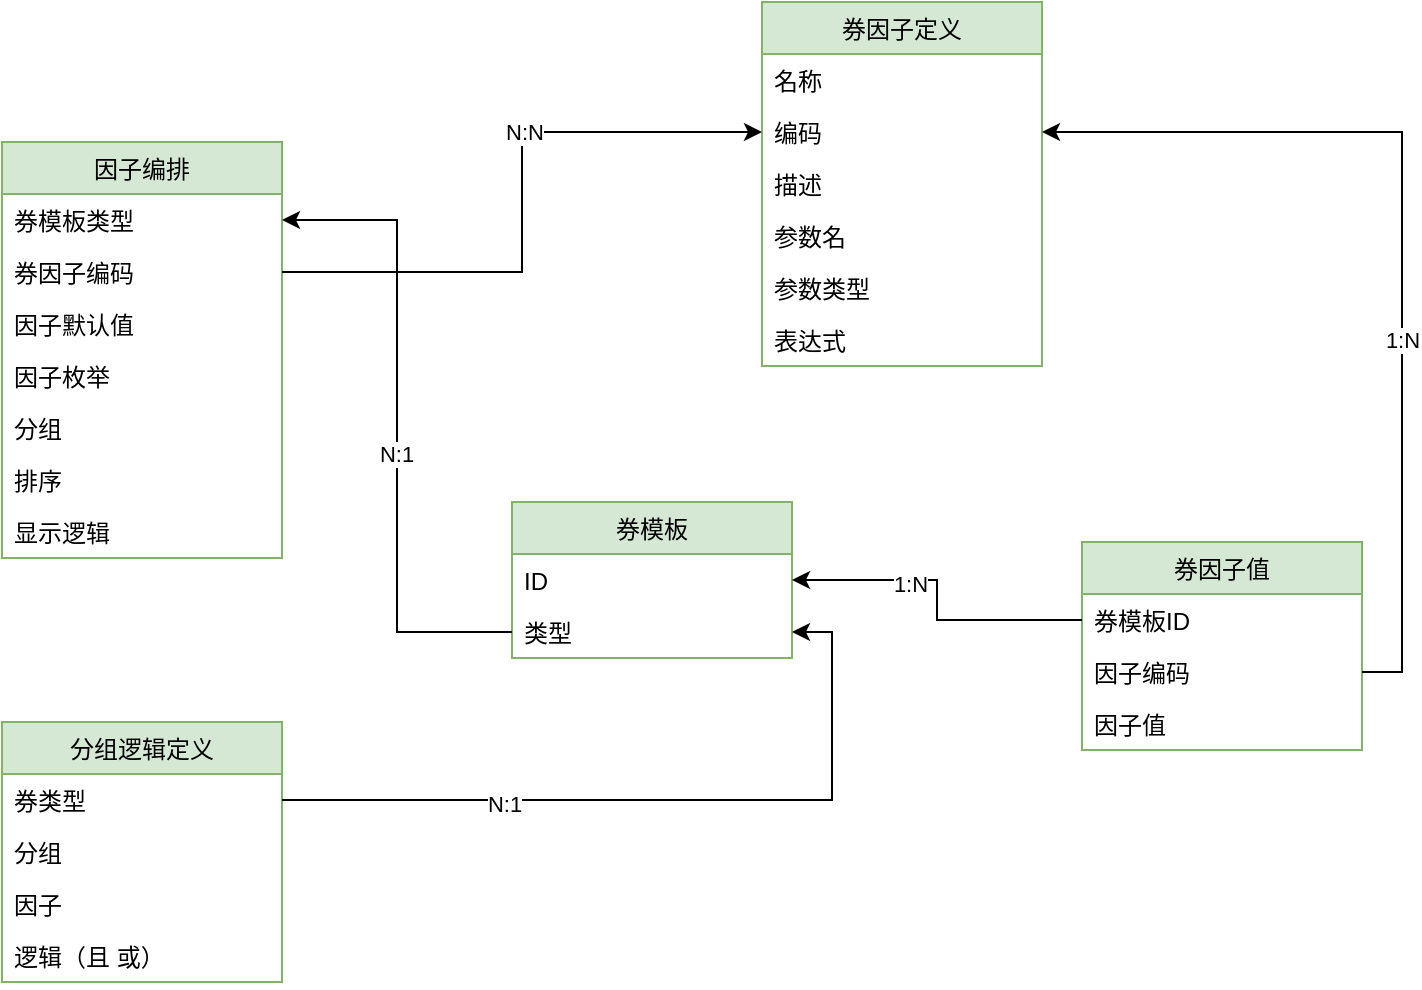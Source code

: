 <mxfile version="20.5.3" type="github" pages="2">
  <diagram name="Page-1" id="c4acf3e9-155e-7222-9cf6-157b1a14988f">
    <mxGraphModel dx="1162" dy="741" grid="1" gridSize="10" guides="1" tooltips="1" connect="1" arrows="1" fold="1" page="1" pageScale="1" pageWidth="850" pageHeight="1100" background="none" math="0" shadow="0">
      <root>
        <mxCell id="0" />
        <mxCell id="1" parent="0" />
        <mxCell id="bZ64_mqobVCIQrii98zg-1" value="券因子定义" style="swimlane;fontStyle=0;childLayout=stackLayout;horizontal=1;startSize=26;fillColor=#d5e8d4;horizontalStack=0;resizeParent=1;resizeParentMax=0;resizeLast=0;collapsible=1;marginBottom=0;strokeColor=#82b366;" parent="1" vertex="1">
          <mxGeometry x="480" y="60" width="140" height="182" as="geometry" />
        </mxCell>
        <mxCell id="bZ64_mqobVCIQrii98zg-2" value="名称" style="text;strokeColor=none;fillColor=none;align=left;verticalAlign=top;spacingLeft=4;spacingRight=4;overflow=hidden;rotatable=0;points=[[0,0.5],[1,0.5]];portConstraint=eastwest;" parent="bZ64_mqobVCIQrii98zg-1" vertex="1">
          <mxGeometry y="26" width="140" height="26" as="geometry" />
        </mxCell>
        <mxCell id="bZ64_mqobVCIQrii98zg-3" value="编码" style="text;strokeColor=none;fillColor=none;align=left;verticalAlign=top;spacingLeft=4;spacingRight=4;overflow=hidden;rotatable=0;points=[[0,0.5],[1,0.5]];portConstraint=eastwest;" parent="bZ64_mqobVCIQrii98zg-1" vertex="1">
          <mxGeometry y="52" width="140" height="26" as="geometry" />
        </mxCell>
        <mxCell id="bZ64_mqobVCIQrii98zg-4" value="描述" style="text;strokeColor=none;fillColor=none;align=left;verticalAlign=top;spacingLeft=4;spacingRight=4;overflow=hidden;rotatable=0;points=[[0,0.5],[1,0.5]];portConstraint=eastwest;" parent="bZ64_mqobVCIQrii98zg-1" vertex="1">
          <mxGeometry y="78" width="140" height="26" as="geometry" />
        </mxCell>
        <mxCell id="aMZ7tA3D_zaWcJ_Pll3q-7" value="参数名" style="text;strokeColor=none;fillColor=none;align=left;verticalAlign=top;spacingLeft=4;spacingRight=4;overflow=hidden;rotatable=0;points=[[0,0.5],[1,0.5]];portConstraint=eastwest;" parent="bZ64_mqobVCIQrii98zg-1" vertex="1">
          <mxGeometry y="104" width="140" height="26" as="geometry" />
        </mxCell>
        <mxCell id="bjPSY8YStw4e1coNr-md-1" value="参数类型" style="text;strokeColor=none;fillColor=none;align=left;verticalAlign=top;spacingLeft=4;spacingRight=4;overflow=hidden;rotatable=0;points=[[0,0.5],[1,0.5]];portConstraint=eastwest;" parent="bZ64_mqobVCIQrii98zg-1" vertex="1">
          <mxGeometry y="130" width="140" height="26" as="geometry" />
        </mxCell>
        <mxCell id="bjPSY8YStw4e1coNr-md-4" value="表达式" style="text;strokeColor=none;fillColor=none;align=left;verticalAlign=top;spacingLeft=4;spacingRight=4;overflow=hidden;rotatable=0;points=[[0,0.5],[1,0.5]];portConstraint=eastwest;" parent="bZ64_mqobVCIQrii98zg-1" vertex="1">
          <mxGeometry y="156" width="140" height="26" as="geometry" />
        </mxCell>
        <mxCell id="bZ64_mqobVCIQrii98zg-5" value="券因子值" style="swimlane;fontStyle=0;childLayout=stackLayout;horizontal=1;startSize=26;fillColor=#d5e8d4;horizontalStack=0;resizeParent=1;resizeParentMax=0;resizeLast=0;collapsible=1;marginBottom=0;strokeColor=#82b366;" parent="1" vertex="1">
          <mxGeometry x="640" y="330" width="140" height="104" as="geometry">
            <mxRectangle x="410" y="220" width="100" height="30" as="alternateBounds" />
          </mxGeometry>
        </mxCell>
        <mxCell id="tfIoRAXGO3GtzQz_hJv9-1" value="券模板ID" style="text;strokeColor=none;fillColor=none;align=left;verticalAlign=top;spacingLeft=4;spacingRight=4;overflow=hidden;rotatable=0;points=[[0,0.5],[1,0.5]];portConstraint=eastwest;" parent="bZ64_mqobVCIQrii98zg-5" vertex="1">
          <mxGeometry y="26" width="140" height="26" as="geometry" />
        </mxCell>
        <mxCell id="bZ64_mqobVCIQrii98zg-6" value="因子编码" style="text;strokeColor=none;fillColor=none;align=left;verticalAlign=top;spacingLeft=4;spacingRight=4;overflow=hidden;rotatable=0;points=[[0,0.5],[1,0.5]];portConstraint=eastwest;" parent="bZ64_mqobVCIQrii98zg-5" vertex="1">
          <mxGeometry y="52" width="140" height="26" as="geometry" />
        </mxCell>
        <mxCell id="bZ64_mqobVCIQrii98zg-7" value="因子值" style="text;strokeColor=none;fillColor=none;align=left;verticalAlign=top;spacingLeft=4;spacingRight=4;overflow=hidden;rotatable=0;points=[[0,0.5],[1,0.5]];portConstraint=eastwest;" parent="bZ64_mqobVCIQrii98zg-5" vertex="1">
          <mxGeometry y="78" width="140" height="26" as="geometry" />
        </mxCell>
        <mxCell id="bZ64_mqobVCIQrii98zg-11" style="edgeStyle=orthogonalEdgeStyle;rounded=0;orthogonalLoop=1;jettySize=auto;html=1;exitX=1;exitY=0.5;exitDx=0;exitDy=0;" parent="1" source="bZ64_mqobVCIQrii98zg-6" target="bZ64_mqobVCIQrii98zg-3" edge="1">
          <mxGeometry relative="1" as="geometry" />
        </mxCell>
        <mxCell id="bZ64_mqobVCIQrii98zg-16" value="1:N" style="edgeLabel;html=1;align=center;verticalAlign=middle;resizable=0;points=[];" parent="bZ64_mqobVCIQrii98zg-11" vertex="1" connectable="0">
          <mxGeometry x="0.264" y="2" relative="1" as="geometry">
            <mxPoint x="7" y="102" as="offset" />
          </mxGeometry>
        </mxCell>
        <mxCell id="bZ64_mqobVCIQrii98zg-21" value="券模板" style="swimlane;fontStyle=0;childLayout=stackLayout;horizontal=1;startSize=26;fillColor=#d5e8d4;horizontalStack=0;resizeParent=1;resizeParentMax=0;resizeLast=0;collapsible=1;marginBottom=0;strokeColor=#82b366;" parent="1" vertex="1">
          <mxGeometry x="355" y="310" width="140" height="78" as="geometry" />
        </mxCell>
        <mxCell id="bZ64_mqobVCIQrii98zg-22" value="ID" style="text;strokeColor=none;fillColor=none;align=left;verticalAlign=top;spacingLeft=4;spacingRight=4;overflow=hidden;rotatable=0;points=[[0,0.5],[1,0.5]];portConstraint=eastwest;" parent="bZ64_mqobVCIQrii98zg-21" vertex="1">
          <mxGeometry y="26" width="140" height="26" as="geometry" />
        </mxCell>
        <mxCell id="aMZ7tA3D_zaWcJ_Pll3q-16" value="类型" style="text;strokeColor=none;fillColor=none;align=left;verticalAlign=top;spacingLeft=4;spacingRight=4;overflow=hidden;rotatable=0;points=[[0,0.5],[1,0.5]];portConstraint=eastwest;" parent="bZ64_mqobVCIQrii98zg-21" vertex="1">
          <mxGeometry y="52" width="140" height="26" as="geometry" />
        </mxCell>
        <mxCell id="aMZ7tA3D_zaWcJ_Pll3q-11" value="因子编排" style="swimlane;fontStyle=0;childLayout=stackLayout;horizontal=1;startSize=26;fillColor=#d5e8d4;horizontalStack=0;resizeParent=1;resizeParentMax=0;resizeLast=0;collapsible=1;marginBottom=0;strokeColor=#82b366;" parent="1" vertex="1">
          <mxGeometry x="100" y="130" width="140" height="208" as="geometry" />
        </mxCell>
        <mxCell id="aMZ7tA3D_zaWcJ_Pll3q-12" value="券模板类型" style="text;strokeColor=none;fillColor=none;align=left;verticalAlign=top;spacingLeft=4;spacingRight=4;overflow=hidden;rotatable=0;points=[[0,0.5],[1,0.5]];portConstraint=eastwest;" parent="aMZ7tA3D_zaWcJ_Pll3q-11" vertex="1">
          <mxGeometry y="26" width="140" height="26" as="geometry" />
        </mxCell>
        <mxCell id="aMZ7tA3D_zaWcJ_Pll3q-13" value="券因子编码" style="text;strokeColor=none;fillColor=none;align=left;verticalAlign=top;spacingLeft=4;spacingRight=4;overflow=hidden;rotatable=0;points=[[0,0.5],[1,0.5]];portConstraint=eastwest;" parent="aMZ7tA3D_zaWcJ_Pll3q-11" vertex="1">
          <mxGeometry y="52" width="140" height="26" as="geometry" />
        </mxCell>
        <mxCell id="nYcmWnL1xLse14wgcRns-2" value="因子默认值" style="text;strokeColor=none;fillColor=none;align=left;verticalAlign=top;spacingLeft=4;spacingRight=4;overflow=hidden;rotatable=0;points=[[0,0.5],[1,0.5]];portConstraint=eastwest;" parent="aMZ7tA3D_zaWcJ_Pll3q-11" vertex="1">
          <mxGeometry y="78" width="140" height="26" as="geometry" />
        </mxCell>
        <mxCell id="nYcmWnL1xLse14wgcRns-1" value="因子枚举" style="text;strokeColor=none;fillColor=none;align=left;verticalAlign=top;spacingLeft=4;spacingRight=4;overflow=hidden;rotatable=0;points=[[0,0.5],[1,0.5]];portConstraint=eastwest;" parent="aMZ7tA3D_zaWcJ_Pll3q-11" vertex="1">
          <mxGeometry y="104" width="140" height="26" as="geometry" />
        </mxCell>
        <mxCell id="tfIoRAXGO3GtzQz_hJv9-3" value="分组" style="text;strokeColor=none;fillColor=none;align=left;verticalAlign=top;spacingLeft=4;spacingRight=4;overflow=hidden;rotatable=0;points=[[0,0.5],[1,0.5]];portConstraint=eastwest;" parent="aMZ7tA3D_zaWcJ_Pll3q-11" vertex="1">
          <mxGeometry y="130" width="140" height="26" as="geometry" />
        </mxCell>
        <mxCell id="aMZ7tA3D_zaWcJ_Pll3q-14" value="排序" style="text;strokeColor=none;fillColor=none;align=left;verticalAlign=top;spacingLeft=4;spacingRight=4;overflow=hidden;rotatable=0;points=[[0,0.5],[1,0.5]];portConstraint=eastwest;" parent="aMZ7tA3D_zaWcJ_Pll3q-11" vertex="1">
          <mxGeometry y="156" width="140" height="26" as="geometry" />
        </mxCell>
        <mxCell id="tfIoRAXGO3GtzQz_hJv9-4" value="显示逻辑" style="text;strokeColor=none;fillColor=none;align=left;verticalAlign=top;spacingLeft=4;spacingRight=4;overflow=hidden;rotatable=0;points=[[0,0.5],[1,0.5]];portConstraint=eastwest;" parent="aMZ7tA3D_zaWcJ_Pll3q-11" vertex="1">
          <mxGeometry y="182" width="140" height="26" as="geometry" />
        </mxCell>
        <mxCell id="aMZ7tA3D_zaWcJ_Pll3q-15" style="edgeStyle=orthogonalEdgeStyle;rounded=0;orthogonalLoop=1;jettySize=auto;html=1;entryX=1;entryY=0.5;entryDx=0;entryDy=0;exitX=0;exitY=0.5;exitDx=0;exitDy=0;" parent="1" source="aMZ7tA3D_zaWcJ_Pll3q-16" target="aMZ7tA3D_zaWcJ_Pll3q-12" edge="1">
          <mxGeometry relative="1" as="geometry" />
        </mxCell>
        <mxCell id="aMZ7tA3D_zaWcJ_Pll3q-17" value="N:1" style="edgeLabel;html=1;align=center;verticalAlign=middle;resizable=0;points=[];" parent="aMZ7tA3D_zaWcJ_Pll3q-15" vertex="1" connectable="0">
          <mxGeometry x="-0.086" y="1" relative="1" as="geometry">
            <mxPoint as="offset" />
          </mxGeometry>
        </mxCell>
        <mxCell id="aMZ7tA3D_zaWcJ_Pll3q-18" style="edgeStyle=orthogonalEdgeStyle;rounded=0;orthogonalLoop=1;jettySize=auto;html=1;" parent="1" source="aMZ7tA3D_zaWcJ_Pll3q-13" target="bZ64_mqobVCIQrii98zg-3" edge="1">
          <mxGeometry relative="1" as="geometry" />
        </mxCell>
        <mxCell id="tfIoRAXGO3GtzQz_hJv9-16" value="N:N" style="edgeLabel;html=1;align=center;verticalAlign=middle;resizable=0;points=[];" parent="aMZ7tA3D_zaWcJ_Pll3q-18" vertex="1" connectable="0">
          <mxGeometry x="0.233" relative="1" as="geometry">
            <mxPoint as="offset" />
          </mxGeometry>
        </mxCell>
        <mxCell id="tfIoRAXGO3GtzQz_hJv9-2" style="edgeStyle=orthogonalEdgeStyle;rounded=0;orthogonalLoop=1;jettySize=auto;html=1;entryX=1;entryY=0.5;entryDx=0;entryDy=0;" parent="1" source="tfIoRAXGO3GtzQz_hJv9-1" target="bZ64_mqobVCIQrii98zg-22" edge="1">
          <mxGeometry relative="1" as="geometry" />
        </mxCell>
        <mxCell id="tfIoRAXGO3GtzQz_hJv9-15" value="1:N" style="edgeLabel;html=1;align=center;verticalAlign=middle;resizable=0;points=[];" parent="tfIoRAXGO3GtzQz_hJv9-2" vertex="1" connectable="0">
          <mxGeometry x="0.283" y="2" relative="1" as="geometry">
            <mxPoint as="offset" />
          </mxGeometry>
        </mxCell>
        <mxCell id="tfIoRAXGO3GtzQz_hJv9-5" value="分组逻辑定义" style="swimlane;fontStyle=0;childLayout=stackLayout;horizontal=1;startSize=26;fillColor=#d5e8d4;horizontalStack=0;resizeParent=1;resizeParentMax=0;resizeLast=0;collapsible=1;marginBottom=0;strokeColor=#82b366;" parent="1" vertex="1">
          <mxGeometry x="100" y="420" width="140" height="130" as="geometry" />
        </mxCell>
        <mxCell id="tfIoRAXGO3GtzQz_hJv9-6" value="券类型" style="text;strokeColor=none;fillColor=none;align=left;verticalAlign=top;spacingLeft=4;spacingRight=4;overflow=hidden;rotatable=0;points=[[0,0.5],[1,0.5]];portConstraint=eastwest;" parent="tfIoRAXGO3GtzQz_hJv9-5" vertex="1">
          <mxGeometry y="26" width="140" height="26" as="geometry" />
        </mxCell>
        <mxCell id="tfIoRAXGO3GtzQz_hJv9-7" value="分组" style="text;strokeColor=none;fillColor=none;align=left;verticalAlign=top;spacingLeft=4;spacingRight=4;overflow=hidden;rotatable=0;points=[[0,0.5],[1,0.5]];portConstraint=eastwest;" parent="tfIoRAXGO3GtzQz_hJv9-5" vertex="1">
          <mxGeometry y="52" width="140" height="26" as="geometry" />
        </mxCell>
        <mxCell id="tfIoRAXGO3GtzQz_hJv9-10" value="因子" style="text;strokeColor=none;fillColor=none;align=left;verticalAlign=top;spacingLeft=4;spacingRight=4;overflow=hidden;rotatable=0;points=[[0,0.5],[1,0.5]];portConstraint=eastwest;" parent="tfIoRAXGO3GtzQz_hJv9-5" vertex="1">
          <mxGeometry y="78" width="140" height="26" as="geometry" />
        </mxCell>
        <mxCell id="tfIoRAXGO3GtzQz_hJv9-11" value="逻辑（且 或）" style="text;strokeColor=none;fillColor=none;align=left;verticalAlign=top;spacingLeft=4;spacingRight=4;overflow=hidden;rotatable=0;points=[[0,0.5],[1,0.5]];portConstraint=eastwest;" parent="tfIoRAXGO3GtzQz_hJv9-5" vertex="1">
          <mxGeometry y="104" width="140" height="26" as="geometry" />
        </mxCell>
        <mxCell id="tfIoRAXGO3GtzQz_hJv9-8" style="edgeStyle=orthogonalEdgeStyle;rounded=0;orthogonalLoop=1;jettySize=auto;html=1;entryX=1;entryY=0.5;entryDx=0;entryDy=0;" parent="1" source="tfIoRAXGO3GtzQz_hJv9-6" target="aMZ7tA3D_zaWcJ_Pll3q-16" edge="1">
          <mxGeometry relative="1" as="geometry" />
        </mxCell>
        <mxCell id="tfIoRAXGO3GtzQz_hJv9-14" value="N:1" style="edgeLabel;html=1;align=center;verticalAlign=middle;resizable=0;points=[];" parent="tfIoRAXGO3GtzQz_hJv9-8" vertex="1" connectable="0">
          <mxGeometry x="-0.414" y="-2" relative="1" as="geometry">
            <mxPoint as="offset" />
          </mxGeometry>
        </mxCell>
      </root>
    </mxGraphModel>
  </diagram>
  <diagram id="UA0-1cZmvICzD9QOq_cA" name="第 2 页">
    <mxGraphModel dx="1422" dy="977" grid="1" gridSize="10" guides="1" tooltips="1" connect="1" arrows="1" fold="1" page="1" pageScale="1" pageWidth="827" pageHeight="1169" math="0" shadow="0">
      <root>
        <mxCell id="0" />
        <mxCell id="1" parent="0" />
        <mxCell id="i9ueQy3-xqZoeFL17n2M-1" value="券因子定义" style="swimlane;fontStyle=0;childLayout=stackLayout;horizontal=1;startSize=26;fillColor=#d5e8d4;horizontalStack=0;resizeParent=1;resizeParentMax=0;resizeLast=0;collapsible=1;marginBottom=0;strokeColor=#82b366;" vertex="1" parent="1">
          <mxGeometry x="343.5" y="210" width="140" height="156" as="geometry" />
        </mxCell>
        <mxCell id="i9ueQy3-xqZoeFL17n2M-2" value="名称" style="text;strokeColor=none;fillColor=none;align=left;verticalAlign=top;spacingLeft=4;spacingRight=4;overflow=hidden;rotatable=0;points=[[0,0.5],[1,0.5]];portConstraint=eastwest;" vertex="1" parent="i9ueQy3-xqZoeFL17n2M-1">
          <mxGeometry y="26" width="140" height="26" as="geometry" />
        </mxCell>
        <mxCell id="i9ueQy3-xqZoeFL17n2M-3" value="编码" style="text;strokeColor=none;fillColor=none;align=left;verticalAlign=top;spacingLeft=4;spacingRight=4;overflow=hidden;rotatable=0;points=[[0,0.5],[1,0.5]];portConstraint=eastwest;" vertex="1" parent="i9ueQy3-xqZoeFL17n2M-1">
          <mxGeometry y="52" width="140" height="26" as="geometry" />
        </mxCell>
        <mxCell id="i9ueQy3-xqZoeFL17n2M-4" value="参数名" style="text;strokeColor=none;fillColor=none;align=left;verticalAlign=top;spacingLeft=4;spacingRight=4;overflow=hidden;rotatable=0;points=[[0,0.5],[1,0.5]];portConstraint=eastwest;" vertex="1" parent="i9ueQy3-xqZoeFL17n2M-1">
          <mxGeometry y="78" width="140" height="26" as="geometry" />
        </mxCell>
        <mxCell id="i9ueQy3-xqZoeFL17n2M-40" value="类型" style="text;strokeColor=none;fillColor=none;align=left;verticalAlign=top;spacingLeft=4;spacingRight=4;overflow=hidden;rotatable=0;points=[[0,0.5],[1,0.5]];portConstraint=eastwest;" vertex="1" parent="i9ueQy3-xqZoeFL17n2M-1">
          <mxGeometry y="104" width="140" height="26" as="geometry" />
        </mxCell>
        <mxCell id="i9ueQy3-xqZoeFL17n2M-5" value="描述" style="text;strokeColor=none;fillColor=none;align=left;verticalAlign=top;spacingLeft=4;spacingRight=4;overflow=hidden;rotatable=0;points=[[0,0.5],[1,0.5]];portConstraint=eastwest;" vertex="1" parent="i9ueQy3-xqZoeFL17n2M-1">
          <mxGeometry y="130" width="140" height="26" as="geometry" />
        </mxCell>
        <mxCell id="i9ueQy3-xqZoeFL17n2M-6" value="券模板规则" style="swimlane;fontStyle=0;childLayout=stackLayout;horizontal=1;startSize=26;fillColor=#d5e8d4;horizontalStack=0;resizeParent=1;resizeParentMax=0;resizeLast=0;collapsible=1;marginBottom=0;strokeColor=#82b366;" vertex="1" parent="1">
          <mxGeometry x="540" y="310" width="140" height="234" as="geometry">
            <mxRectangle x="410" y="220" width="100" height="30" as="alternateBounds" />
          </mxGeometry>
        </mxCell>
        <mxCell id="i9ueQy3-xqZoeFL17n2M-38" value="ID" style="text;strokeColor=none;fillColor=none;align=left;verticalAlign=top;spacingLeft=4;spacingRight=4;overflow=hidden;rotatable=0;points=[[0,0.5],[1,0.5]];portConstraint=eastwest;" vertex="1" parent="i9ueQy3-xqZoeFL17n2M-6">
          <mxGeometry y="26" width="140" height="26" as="geometry" />
        </mxCell>
        <mxCell id="i9ueQy3-xqZoeFL17n2M-39" value="父ID" style="text;strokeColor=none;fillColor=none;align=left;verticalAlign=top;spacingLeft=4;spacingRight=4;overflow=hidden;rotatable=0;points=[[0,0.5],[1,0.5]];portConstraint=eastwest;" vertex="1" parent="i9ueQy3-xqZoeFL17n2M-6">
          <mxGeometry y="52" width="140" height="26" as="geometry" />
        </mxCell>
        <mxCell id="i9ueQy3-xqZoeFL17n2M-7" value="券模板ID" style="text;strokeColor=none;fillColor=none;align=left;verticalAlign=top;spacingLeft=4;spacingRight=4;overflow=hidden;rotatable=0;points=[[0,0.5],[1,0.5]];portConstraint=eastwest;" vertex="1" parent="i9ueQy3-xqZoeFL17n2M-6">
          <mxGeometry y="78" width="140" height="26" as="geometry" />
        </mxCell>
        <mxCell id="i9ueQy3-xqZoeFL17n2M-8" value="因子编码" style="text;strokeColor=none;fillColor=none;align=left;verticalAlign=top;spacingLeft=4;spacingRight=4;overflow=hidden;rotatable=0;points=[[0,0.5],[1,0.5]];portConstraint=eastwest;" vertex="1" parent="i9ueQy3-xqZoeFL17n2M-6">
          <mxGeometry y="104" width="140" height="26" as="geometry" />
        </mxCell>
        <mxCell id="i9ueQy3-xqZoeFL17n2M-10" value="因子逻辑（= != &lt; &gt;...）" style="text;strokeColor=none;fillColor=none;align=left;verticalAlign=top;spacingLeft=4;spacingRight=4;overflow=hidden;rotatable=0;points=[[0,0.5],[1,0.5]];portConstraint=eastwest;" vertex="1" parent="i9ueQy3-xqZoeFL17n2M-6">
          <mxGeometry y="130" width="140" height="26" as="geometry" />
        </mxCell>
        <mxCell id="i9ueQy3-xqZoeFL17n2M-37" value="券因子关系（且 或）" style="text;strokeColor=none;fillColor=none;align=left;verticalAlign=top;spacingLeft=4;spacingRight=4;overflow=hidden;rotatable=0;points=[[0,0.5],[1,0.5]];portConstraint=eastwest;" vertex="1" parent="i9ueQy3-xqZoeFL17n2M-6">
          <mxGeometry y="156" width="140" height="26" as="geometry" />
        </mxCell>
        <mxCell id="i9ueQy3-xqZoeFL17n2M-11" value="因子值" style="text;strokeColor=none;fillColor=none;align=left;verticalAlign=top;spacingLeft=4;spacingRight=4;overflow=hidden;rotatable=0;points=[[0,0.5],[1,0.5]];portConstraint=eastwest;" vertex="1" parent="i9ueQy3-xqZoeFL17n2M-6">
          <mxGeometry y="182" width="140" height="26" as="geometry" />
        </mxCell>
        <mxCell id="i9ueQy3-xqZoeFL17n2M-12" value="描述" style="text;strokeColor=none;fillColor=none;align=left;verticalAlign=top;spacingLeft=4;spacingRight=4;overflow=hidden;rotatable=0;points=[[0,0.5],[1,0.5]];portConstraint=eastwest;" vertex="1" parent="i9ueQy3-xqZoeFL17n2M-6">
          <mxGeometry y="208" width="140" height="26" as="geometry" />
        </mxCell>
        <mxCell id="i9ueQy3-xqZoeFL17n2M-13" style="edgeStyle=orthogonalEdgeStyle;rounded=0;orthogonalLoop=1;jettySize=auto;html=1;exitX=1;exitY=0.5;exitDx=0;exitDy=0;" edge="1" parent="1" source="i9ueQy3-xqZoeFL17n2M-8" target="i9ueQy3-xqZoeFL17n2M-3">
          <mxGeometry relative="1" as="geometry" />
        </mxCell>
        <mxCell id="i9ueQy3-xqZoeFL17n2M-14" value="1:N" style="edgeLabel;html=1;align=center;verticalAlign=middle;resizable=0;points=[];" vertex="1" connectable="0" parent="i9ueQy3-xqZoeFL17n2M-13">
          <mxGeometry x="0.264" y="2" relative="1" as="geometry">
            <mxPoint as="offset" />
          </mxGeometry>
        </mxCell>
        <mxCell id="i9ueQy3-xqZoeFL17n2M-15" value="券模板" style="swimlane;fontStyle=0;childLayout=stackLayout;horizontal=1;startSize=26;fillColor=#d5e8d4;horizontalStack=0;resizeParent=1;resizeParentMax=0;resizeLast=0;collapsible=1;marginBottom=0;strokeColor=#82b366;" vertex="1" parent="1">
          <mxGeometry x="300" y="378" width="140" height="78" as="geometry" />
        </mxCell>
        <mxCell id="i9ueQy3-xqZoeFL17n2M-16" value="ID" style="text;strokeColor=none;fillColor=none;align=left;verticalAlign=top;spacingLeft=4;spacingRight=4;overflow=hidden;rotatable=0;points=[[0,0.5],[1,0.5]];portConstraint=eastwest;" vertex="1" parent="i9ueQy3-xqZoeFL17n2M-15">
          <mxGeometry y="26" width="140" height="26" as="geometry" />
        </mxCell>
        <mxCell id="i9ueQy3-xqZoeFL17n2M-17" value="类型" style="text;strokeColor=none;fillColor=none;align=left;verticalAlign=top;spacingLeft=4;spacingRight=4;overflow=hidden;rotatable=0;points=[[0,0.5],[1,0.5]];portConstraint=eastwest;" vertex="1" parent="i9ueQy3-xqZoeFL17n2M-15">
          <mxGeometry y="52" width="140" height="26" as="geometry" />
        </mxCell>
        <mxCell id="i9ueQy3-xqZoeFL17n2M-18" value="券模板定义" style="swimlane;fontStyle=0;childLayout=stackLayout;horizontal=1;startSize=26;fillColor=#d5e8d4;horizontalStack=0;resizeParent=1;resizeParentMax=0;resizeLast=0;collapsible=1;marginBottom=0;strokeColor=#82b366;" vertex="1" parent="1">
          <mxGeometry x="110" y="282" width="140" height="208" as="geometry" />
        </mxCell>
        <mxCell id="i9ueQy3-xqZoeFL17n2M-46" value="ID" style="text;strokeColor=none;fillColor=none;align=left;verticalAlign=top;spacingLeft=4;spacingRight=4;overflow=hidden;rotatable=0;points=[[0,0.5],[1,0.5]];portConstraint=eastwest;" vertex="1" parent="i9ueQy3-xqZoeFL17n2M-18">
          <mxGeometry y="26" width="140" height="26" as="geometry" />
        </mxCell>
        <mxCell id="i9ueQy3-xqZoeFL17n2M-45" value="父ID" style="text;strokeColor=none;fillColor=none;align=left;verticalAlign=top;spacingLeft=4;spacingRight=4;overflow=hidden;rotatable=0;points=[[0,0.5],[1,0.5]];portConstraint=eastwest;" vertex="1" parent="i9ueQy3-xqZoeFL17n2M-18">
          <mxGeometry y="52" width="140" height="26" as="geometry" />
        </mxCell>
        <mxCell id="i9ueQy3-xqZoeFL17n2M-19" value="券模板类型" style="text;strokeColor=none;fillColor=none;align=left;verticalAlign=top;spacingLeft=4;spacingRight=4;overflow=hidden;rotatable=0;points=[[0,0.5],[1,0.5]];portConstraint=eastwest;" vertex="1" parent="i9ueQy3-xqZoeFL17n2M-18">
          <mxGeometry y="78" width="140" height="26" as="geometry" />
        </mxCell>
        <mxCell id="i9ueQy3-xqZoeFL17n2M-20" value="因子编码" style="text;strokeColor=none;fillColor=none;align=left;verticalAlign=top;spacingLeft=4;spacingRight=4;overflow=hidden;rotatable=0;points=[[0,0.5],[1,0.5]];portConstraint=eastwest;" vertex="1" parent="i9ueQy3-xqZoeFL17n2M-18">
          <mxGeometry y="104" width="140" height="26" as="geometry" />
        </mxCell>
        <mxCell id="i9ueQy3-xqZoeFL17n2M-22" value="因子逻辑（= != &lt; &gt;...）" style="text;strokeColor=none;fillColor=none;align=left;verticalAlign=top;spacingLeft=4;spacingRight=4;overflow=hidden;rotatable=0;points=[[0,0.5],[1,0.5]];portConstraint=eastwest;" vertex="1" parent="i9ueQy3-xqZoeFL17n2M-18">
          <mxGeometry y="130" width="140" height="26" as="geometry" />
        </mxCell>
        <mxCell id="i9ueQy3-xqZoeFL17n2M-42" value="券因子关系（且 或）" style="text;strokeColor=none;fillColor=none;align=left;verticalAlign=top;spacingLeft=4;spacingRight=4;overflow=hidden;rotatable=0;points=[[0,0.5],[1,0.5]];portConstraint=eastwest;" vertex="1" parent="i9ueQy3-xqZoeFL17n2M-18">
          <mxGeometry y="156" width="140" height="26" as="geometry" />
        </mxCell>
        <mxCell id="i9ueQy3-xqZoeFL17n2M-23" value="排序" style="text;strokeColor=none;fillColor=none;align=left;verticalAlign=top;spacingLeft=4;spacingRight=4;overflow=hidden;rotatable=0;points=[[0,0.5],[1,0.5]];portConstraint=eastwest;" vertex="1" parent="i9ueQy3-xqZoeFL17n2M-18">
          <mxGeometry y="182" width="140" height="26" as="geometry" />
        </mxCell>
        <mxCell id="i9ueQy3-xqZoeFL17n2M-24" style="edgeStyle=orthogonalEdgeStyle;rounded=0;orthogonalLoop=1;jettySize=auto;html=1;entryX=1;entryY=0.5;entryDx=0;entryDy=0;exitX=0;exitY=0.5;exitDx=0;exitDy=0;" edge="1" parent="1" source="i9ueQy3-xqZoeFL17n2M-17" target="i9ueQy3-xqZoeFL17n2M-19">
          <mxGeometry relative="1" as="geometry" />
        </mxCell>
        <mxCell id="i9ueQy3-xqZoeFL17n2M-25" value="1:N" style="edgeLabel;html=1;align=center;verticalAlign=middle;resizable=0;points=[];" vertex="1" connectable="0" parent="i9ueQy3-xqZoeFL17n2M-24">
          <mxGeometry x="-0.086" y="1" relative="1" as="geometry">
            <mxPoint as="offset" />
          </mxGeometry>
        </mxCell>
        <mxCell id="i9ueQy3-xqZoeFL17n2M-26" style="edgeStyle=orthogonalEdgeStyle;rounded=0;orthogonalLoop=1;jettySize=auto;html=1;" edge="1" parent="1" source="i9ueQy3-xqZoeFL17n2M-20" target="i9ueQy3-xqZoeFL17n2M-3">
          <mxGeometry relative="1" as="geometry" />
        </mxCell>
        <mxCell id="i9ueQy3-xqZoeFL17n2M-27" value="N:N" style="edgeLabel;html=1;align=center;verticalAlign=middle;resizable=0;points=[];" vertex="1" connectable="0" parent="i9ueQy3-xqZoeFL17n2M-26">
          <mxGeometry x="0.233" relative="1" as="geometry">
            <mxPoint as="offset" />
          </mxGeometry>
        </mxCell>
        <mxCell id="i9ueQy3-xqZoeFL17n2M-28" style="edgeStyle=orthogonalEdgeStyle;rounded=0;orthogonalLoop=1;jettySize=auto;html=1;entryX=1;entryY=0.5;entryDx=0;entryDy=0;" edge="1" parent="1" source="i9ueQy3-xqZoeFL17n2M-7" target="i9ueQy3-xqZoeFL17n2M-16">
          <mxGeometry relative="1" as="geometry" />
        </mxCell>
        <mxCell id="i9ueQy3-xqZoeFL17n2M-29" value="1:N" style="edgeLabel;html=1;align=center;verticalAlign=middle;resizable=0;points=[];" vertex="1" connectable="0" parent="i9ueQy3-xqZoeFL17n2M-28">
          <mxGeometry x="0.283" y="2" relative="1" as="geometry">
            <mxPoint as="offset" />
          </mxGeometry>
        </mxCell>
      </root>
    </mxGraphModel>
  </diagram>
</mxfile>
